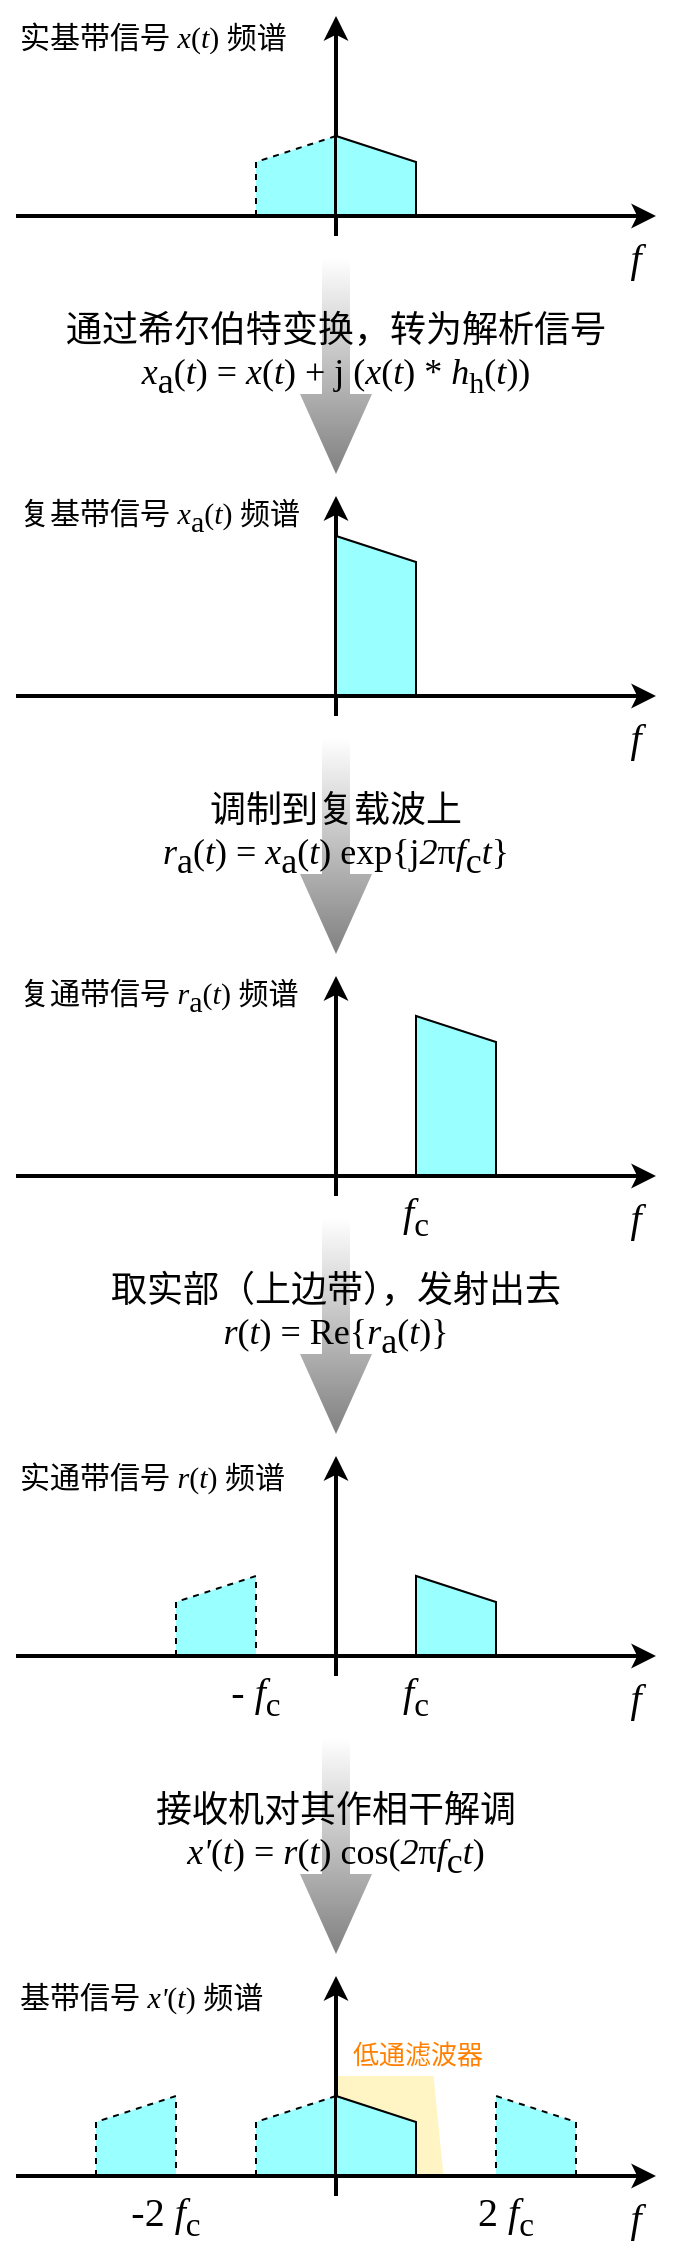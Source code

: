 <mxfile version="14.6.13" type="device"><diagram id="Xtb-bcIGNfhgCoxX-SYY" name="第 1 页"><mxGraphModel dx="1553" dy="866" grid="1" gridSize="10" guides="1" tooltips="1" connect="1" arrows="1" fold="1" page="1" pageScale="1" pageWidth="1920" pageHeight="1200" math="0" shadow="0"><root><mxCell id="0"/><mxCell id="1" parent="0"/><mxCell id="vq2lMkRm31CwVUD7Zat4-5" value="" style="shape=manualInput;whiteSpace=wrap;html=1;dashed=1;rotation=90;size=5;fillColor=#FFF4C3;strokeColor=none;" vertex="1" parent="1"><mxGeometry x="201.88" y="1048.13" width="50" height="53.75" as="geometry"/></mxCell><mxCell id="vq2lMkRm31CwVUD7Zat4-4" value="" style="shape=manualInput;whiteSpace=wrap;html=1;flipH=1;fillColor=#99FFFF;size=13;dashed=1;" vertex="1" parent="1"><mxGeometry x="280" y="1060" width="40" height="40" as="geometry"/></mxCell><mxCell id="vq2lMkRm31CwVUD7Zat4-3" value="" style="shape=manualInput;whiteSpace=wrap;html=1;fillColor=#99FFFF;size=13;dashed=1;" vertex="1" parent="1"><mxGeometry x="160" y="1060" width="40" height="40" as="geometry"/></mxCell><mxCell id="b_4k62rWYJWe7mgX25Ae-2" value="" style="shape=manualInput;whiteSpace=wrap;html=1;fillColor=#99FFFF;size=13;dashed=1;" parent="1" vertex="1"><mxGeometry x="160" y="80" width="40" height="40" as="geometry"/></mxCell><mxCell id="b_4k62rWYJWe7mgX25Ae-4" value="" style="endArrow=classic;html=1;strokeWidth=2;" parent="1" edge="1"><mxGeometry width="50" height="50" relative="1" as="geometry"><mxPoint x="200" y="130" as="sourcePoint"/><mxPoint x="200" y="20" as="targetPoint"/></mxGeometry></mxCell><mxCell id="b_4k62rWYJWe7mgX25Ae-6" value="" style="shape=manualInput;whiteSpace=wrap;html=1;flipH=1;fillColor=#99FFFF;size=13;" parent="1" vertex="1"><mxGeometry x="200" y="80" width="40" height="40" as="geometry"/></mxCell><mxCell id="b_4k62rWYJWe7mgX25Ae-3" value="" style="endArrow=classic;html=1;strokeWidth=2;" parent="1" edge="1"><mxGeometry width="50" height="50" relative="1" as="geometry"><mxPoint x="40" y="120" as="sourcePoint"/><mxPoint x="360" y="120" as="targetPoint"/></mxGeometry></mxCell><mxCell id="b_4k62rWYJWe7mgX25Ae-12" value="" style="endArrow=classic;html=1;strokeWidth=2;" parent="1" edge="1"><mxGeometry width="50" height="50" relative="1" as="geometry"><mxPoint x="200" y="370" as="sourcePoint"/><mxPoint x="200" y="260" as="targetPoint"/></mxGeometry></mxCell><mxCell id="b_4k62rWYJWe7mgX25Ae-13" value="" style="shape=manualInput;whiteSpace=wrap;html=1;flipH=1;fillColor=#99FFFF;size=13;" parent="1" vertex="1"><mxGeometry x="200" y="280" width="40" height="80" as="geometry"/></mxCell><mxCell id="b_4k62rWYJWe7mgX25Ae-14" value="" style="endArrow=classic;html=1;strokeWidth=2;" parent="1" edge="1"><mxGeometry width="50" height="50" relative="1" as="geometry"><mxPoint x="40" y="360" as="sourcePoint"/><mxPoint x="360" y="360" as="targetPoint"/></mxGeometry></mxCell><mxCell id="b_4k62rWYJWe7mgX25Ae-15" value="" style="endArrow=classic;html=1;strokeWidth=2;" parent="1" edge="1"><mxGeometry width="50" height="50" relative="1" as="geometry"><mxPoint x="200" y="610" as="sourcePoint"/><mxPoint x="200" y="500" as="targetPoint"/></mxGeometry></mxCell><mxCell id="b_4k62rWYJWe7mgX25Ae-16" value="" style="shape=manualInput;whiteSpace=wrap;html=1;flipH=1;fillColor=#99FFFF;size=13;" parent="1" vertex="1"><mxGeometry x="240" y="520" width="40" height="80" as="geometry"/></mxCell><mxCell id="b_4k62rWYJWe7mgX25Ae-17" value="" style="endArrow=classic;html=1;strokeWidth=2;" parent="1" edge="1"><mxGeometry width="50" height="50" relative="1" as="geometry"><mxPoint x="40" y="600" as="sourcePoint"/><mxPoint x="360" y="600" as="targetPoint"/></mxGeometry></mxCell><mxCell id="b_4k62rWYJWe7mgX25Ae-18" value="" style="endArrow=classic;html=1;strokeWidth=2;" parent="1" edge="1"><mxGeometry width="50" height="50" relative="1" as="geometry"><mxPoint x="200" y="850" as="sourcePoint"/><mxPoint x="200" y="740" as="targetPoint"/></mxGeometry></mxCell><mxCell id="b_4k62rWYJWe7mgX25Ae-21" value="" style="shape=manualInput;whiteSpace=wrap;html=1;flipH=1;fillColor=#99FFFF;size=13;" parent="1" vertex="1"><mxGeometry x="240" y="800" width="40" height="40" as="geometry"/></mxCell><mxCell id="b_4k62rWYJWe7mgX25Ae-22" value="" style="shape=manualInput;whiteSpace=wrap;html=1;fillColor=#99FFFF;size=13;dashed=1;" parent="1" vertex="1"><mxGeometry x="120" y="800" width="40" height="40" as="geometry"/></mxCell><mxCell id="b_4k62rWYJWe7mgX25Ae-20" value="" style="endArrow=classic;html=1;strokeWidth=2;" parent="1" edge="1"><mxGeometry width="50" height="50" relative="1" as="geometry"><mxPoint x="40" y="840" as="sourcePoint"/><mxPoint x="360" y="840" as="targetPoint"/></mxGeometry></mxCell><mxCell id="b_4k62rWYJWe7mgX25Ae-23" value="" style="endArrow=classic;html=1;strokeWidth=2;" parent="1" edge="1"><mxGeometry width="50" height="50" relative="1" as="geometry"><mxPoint x="200" y="1110" as="sourcePoint"/><mxPoint x="200" y="1000" as="targetPoint"/></mxGeometry></mxCell><mxCell id="b_4k62rWYJWe7mgX25Ae-24" value="" style="shape=manualInput;whiteSpace=wrap;html=1;flipH=1;fillColor=#99FFFF;size=13;" parent="1" vertex="1"><mxGeometry x="200" y="1060" width="40" height="40" as="geometry"/></mxCell><mxCell id="b_4k62rWYJWe7mgX25Ae-25" value="" style="shape=manualInput;whiteSpace=wrap;html=1;fillColor=#99FFFF;size=13;dashed=1;" parent="1" vertex="1"><mxGeometry x="80" y="1060" width="40" height="40" as="geometry"/></mxCell><mxCell id="b_4k62rWYJWe7mgX25Ae-26" value="" style="endArrow=classic;html=1;strokeWidth=2;" parent="1" edge="1"><mxGeometry width="50" height="50" relative="1" as="geometry"><mxPoint x="40" y="1100" as="sourcePoint"/><mxPoint x="360" y="1100" as="targetPoint"/></mxGeometry></mxCell><mxCell id="b_4k62rWYJWe7mgX25Ae-28" value="&lt;font face=&quot;Times New Roman&quot; size=&quot;1&quot;&gt;&lt;i style=&quot;font-size: 20px&quot;&gt;f&lt;/i&gt;&lt;/font&gt;" style="text;html=1;strokeColor=none;fillColor=none;align=center;verticalAlign=middle;whiteSpace=wrap;rounded=0;dashed=1;" parent="1" vertex="1"><mxGeometry x="340" y="130" width="20" height="20" as="geometry"/></mxCell><mxCell id="b_4k62rWYJWe7mgX25Ae-29" value="&lt;font face=&quot;Times New Roman&quot; size=&quot;1&quot;&gt;&lt;i style=&quot;font-size: 20px&quot;&gt;f&lt;/i&gt;&lt;/font&gt;" style="text;html=1;strokeColor=none;fillColor=none;align=center;verticalAlign=middle;whiteSpace=wrap;rounded=0;dashed=1;" parent="1" vertex="1"><mxGeometry x="340" y="610" width="20" height="20" as="geometry"/></mxCell><mxCell id="b_4k62rWYJWe7mgX25Ae-30" value="&lt;font face=&quot;Times New Roman&quot; size=&quot;1&quot;&gt;&lt;i style=&quot;font-size: 20px&quot;&gt;f&lt;/i&gt;&lt;/font&gt;" style="text;html=1;strokeColor=none;fillColor=none;align=center;verticalAlign=middle;whiteSpace=wrap;rounded=0;dashed=1;" parent="1" vertex="1"><mxGeometry x="340" y="370" width="20" height="20" as="geometry"/></mxCell><mxCell id="b_4k62rWYJWe7mgX25Ae-31" value="&lt;font face=&quot;Times New Roman&quot; size=&quot;1&quot;&gt;&lt;i style=&quot;font-size: 20px&quot;&gt;f&lt;/i&gt;&lt;/font&gt;" style="text;html=1;strokeColor=none;fillColor=none;align=center;verticalAlign=middle;whiteSpace=wrap;rounded=0;dashed=1;" parent="1" vertex="1"><mxGeometry x="340" y="850" width="20" height="20" as="geometry"/></mxCell><mxCell id="b_4k62rWYJWe7mgX25Ae-32" value="&lt;font face=&quot;Times New Roman&quot; size=&quot;1&quot;&gt;&lt;i style=&quot;font-size: 20px&quot;&gt;f&lt;/i&gt;&lt;/font&gt;" style="text;html=1;strokeColor=none;fillColor=none;align=center;verticalAlign=middle;whiteSpace=wrap;rounded=0;dashed=1;" parent="1" vertex="1"><mxGeometry x="340" y="1110" width="20" height="20" as="geometry"/></mxCell><mxCell id="b_4k62rWYJWe7mgX25Ae-33" value="&lt;font face=&quot;Times New Roman&quot; size=&quot;1&quot;&gt;&lt;span style=&quot;font-size: 20px&quot;&gt;&lt;i&gt;f&lt;/i&gt;&lt;sub&gt;c&lt;/sub&gt;&lt;/span&gt;&lt;/font&gt;" style="text;html=1;strokeColor=none;fillColor=none;align=center;verticalAlign=middle;whiteSpace=wrap;rounded=0;dashed=1;" parent="1" vertex="1"><mxGeometry x="230" y="610" width="20" height="20" as="geometry"/></mxCell><mxCell id="b_4k62rWYJWe7mgX25Ae-34" value="&lt;font face=&quot;Times New Roman&quot; size=&quot;1&quot;&gt;&lt;span style=&quot;font-size: 20px&quot;&gt;&lt;i&gt;f&lt;/i&gt;&lt;sub&gt;c&lt;/sub&gt;&lt;/span&gt;&lt;/font&gt;" style="text;html=1;strokeColor=none;fillColor=none;align=center;verticalAlign=middle;whiteSpace=wrap;rounded=0;dashed=1;" parent="1" vertex="1"><mxGeometry x="230" y="850" width="20" height="20" as="geometry"/></mxCell><mxCell id="b_4k62rWYJWe7mgX25Ae-35" value="&lt;font face=&quot;Times New Roman&quot; size=&quot;1&quot;&gt;&lt;span style=&quot;font-size: 20px&quot;&gt;- &lt;/span&gt;&lt;span style=&quot;font-size: 20px&quot;&gt;&lt;i&gt;f&lt;/i&gt;&lt;sub&gt;c&lt;/sub&gt;&lt;/span&gt;&lt;/font&gt;" style="text;html=1;strokeColor=none;fillColor=none;align=center;verticalAlign=middle;whiteSpace=wrap;rounded=0;dashed=1;" parent="1" vertex="1"><mxGeometry x="140" y="850" width="40" height="20" as="geometry"/></mxCell><mxCell id="b_4k62rWYJWe7mgX25Ae-36" value="&lt;font face=&quot;Times New Roman&quot; size=&quot;1&quot;&gt;&lt;span style=&quot;font-size: 20px&quot;&gt;-2&amp;nbsp;&lt;/span&gt;&lt;span style=&quot;font-size: 20px&quot;&gt;&lt;i&gt;f&lt;/i&gt;&lt;sub&gt;c&lt;/sub&gt;&lt;/span&gt;&lt;/font&gt;" style="text;html=1;strokeColor=none;fillColor=none;align=center;verticalAlign=middle;whiteSpace=wrap;rounded=0;dashed=1;" parent="1" vertex="1"><mxGeometry x="90" y="1110" width="50" height="20" as="geometry"/></mxCell><mxCell id="b_4k62rWYJWe7mgX25Ae-38" value="&lt;font face=&quot;Times New Roman&quot; style=&quot;font-size: 15px;&quot;&gt;&lt;span style=&quot;font-size: 15px;&quot;&gt;实基带信号 &lt;/span&gt;&lt;i style=&quot;font-size: 15px;&quot;&gt;x&lt;/i&gt;&lt;span style=&quot;font-size: 15px;&quot;&gt;(&lt;/span&gt;&lt;i style=&quot;font-size: 15px;&quot;&gt;t&lt;/i&gt;&lt;span style=&quot;font-size: 15px;&quot;&gt;) 频谱&lt;/span&gt;&lt;/font&gt;" style="text;html=1;strokeColor=none;fillColor=none;align=left;verticalAlign=middle;whiteSpace=wrap;rounded=0;dashed=1;fontSize=15;" parent="1" vertex="1"><mxGeometry x="40" y="20" width="190" height="20" as="geometry"/></mxCell><mxCell id="b_4k62rWYJWe7mgX25Ae-39" value="&lt;font face=&quot;Times New Roman&quot; style=&quot;font-size: 15px;&quot;&gt;&lt;span style=&quot;font-size: 15px;&quot;&gt;复基带信号 &lt;/span&gt;&lt;i style=&quot;font-size: 15px;&quot;&gt;x&lt;/i&gt;&lt;span style=&quot;font-size: 15px;&quot;&gt;&lt;sub style=&quot;font-size: 15px;&quot;&gt;a&lt;/sub&gt;&lt;/span&gt;&lt;span style=&quot;font-size: 15px;&quot;&gt;(&lt;/span&gt;&lt;i style=&quot;font-size: 15px;&quot;&gt;t&lt;/i&gt;&lt;span style=&quot;font-size: 15px;&quot;&gt;) 频谱&lt;/span&gt;&lt;/font&gt;" style="text;html=1;strokeColor=none;fillColor=none;align=left;verticalAlign=middle;whiteSpace=wrap;rounded=0;dashed=1;fontSize=15;" parent="1" vertex="1"><mxGeometry x="40" y="260" width="220" height="20" as="geometry"/></mxCell><mxCell id="b_4k62rWYJWe7mgX25Ae-40" value="&lt;font face=&quot;Times New Roman&quot; style=&quot;font-size: 15px;&quot;&gt;&lt;span style=&quot;font-size: 15px;&quot;&gt;复通带信号 &lt;/span&gt;&lt;i style=&quot;font-size: 15px;&quot;&gt;r&lt;/i&gt;&lt;span style=&quot;font-size: 15px;&quot;&gt;&lt;sub style=&quot;font-size: 15px;&quot;&gt;a&lt;/sub&gt;&lt;/span&gt;&lt;span style=&quot;font-size: 15px;&quot;&gt;(&lt;/span&gt;&lt;i style=&quot;font-size: 15px;&quot;&gt;t&lt;/i&gt;&lt;span style=&quot;font-size: 15px;&quot;&gt;) 频谱&lt;/span&gt;&lt;/font&gt;" style="text;html=1;strokeColor=none;fillColor=none;align=left;verticalAlign=middle;whiteSpace=wrap;rounded=0;dashed=1;fontSize=15;" parent="1" vertex="1"><mxGeometry x="40" y="500" width="220" height="20" as="geometry"/></mxCell><mxCell id="b_4k62rWYJWe7mgX25Ae-41" value="&lt;font face=&quot;Times New Roman&quot; style=&quot;font-size: 15px;&quot;&gt;&lt;span style=&quot;font-size: 15px;&quot;&gt;实通带信号 &lt;/span&gt;&lt;i style=&quot;font-size: 15px;&quot;&gt;r&lt;/i&gt;&lt;span style=&quot;font-size: 15px;&quot;&gt;(&lt;/span&gt;&lt;i style=&quot;font-size: 15px;&quot;&gt;t&lt;/i&gt;&lt;span style=&quot;font-size: 15px;&quot;&gt;) 频谱&lt;/span&gt;&lt;/font&gt;" style="text;html=1;strokeColor=none;fillColor=none;align=left;verticalAlign=middle;whiteSpace=wrap;rounded=0;dashed=1;fontSize=15;" parent="1" vertex="1"><mxGeometry x="40" y="740" width="220" height="20" as="geometry"/></mxCell><mxCell id="b_4k62rWYJWe7mgX25Ae-42" value="&lt;font face=&quot;Times New Roman&quot; style=&quot;font-size: 15px;&quot;&gt;&lt;span style=&quot;font-size: 15px;&quot;&gt;基带信号 &lt;/span&gt;&lt;i style=&quot;font-size: 15px;&quot;&gt;x&lt;/i&gt;&lt;span style=&quot;font-size: 15px;&quot;&gt;&lt;i style=&quot;font-size: 15px;&quot;&gt;'&lt;/i&gt;&lt;/span&gt;&lt;span style=&quot;font-size: 15px;&quot;&gt;(&lt;/span&gt;&lt;i style=&quot;font-size: 15px;&quot;&gt;t&lt;/i&gt;&lt;span style=&quot;font-size: 15px;&quot;&gt;) 频谱&lt;/span&gt;&lt;/font&gt;" style="text;html=1;strokeColor=none;fillColor=none;align=left;verticalAlign=middle;whiteSpace=wrap;rounded=0;dashed=1;fontSize=15;" parent="1" vertex="1"><mxGeometry x="40" y="1000" width="220" height="20" as="geometry"/></mxCell><mxCell id="b_4k62rWYJWe7mgX25Ae-44" value="" style="shape=flexArrow;endArrow=classic;html=1;strokeWidth=2;fillColor=#ffffff;strokeColor=none;gradientDirection=south;width=13;endSize=12.67;gradientColor=#808080;" parent="1" edge="1"><mxGeometry width="50" height="50" relative="1" as="geometry"><mxPoint x="200" y="620" as="sourcePoint"/><mxPoint x="200" y="730" as="targetPoint"/></mxGeometry></mxCell><mxCell id="b_4k62rWYJWe7mgX25Ae-45" value="&lt;font face=&quot;Times New Roman&quot; style=&quot;font-size: 18px&quot;&gt;取实部（上边带），发射出去&lt;br&gt;&lt;div style=&quot;text-align: center&quot;&gt;&lt;i style=&quot;font-family: &amp;#34;times new roman&amp;#34; ; text-align: left&quot;&gt;r&lt;/i&gt;&lt;span style=&quot;font-family: &amp;#34;times new roman&amp;#34; ; text-align: left&quot;&gt;(&lt;/span&gt;&lt;i style=&quot;font-family: &amp;#34;times new roman&amp;#34; ; text-align: left&quot;&gt;t&lt;/i&gt;&lt;span style=&quot;font-family: &amp;#34;times new roman&amp;#34; ; text-align: left&quot;&gt;) = Re{&lt;/span&gt;&lt;i style=&quot;font-family: &amp;#34;times new roman&amp;#34; ; text-align: left&quot;&gt;r&lt;/i&gt;&lt;span style=&quot;font-family: &amp;#34;times new roman&amp;#34; ; text-align: left&quot;&gt;&lt;sub style=&quot;font-size: 18px&quot;&gt;a&lt;/sub&gt;&lt;/span&gt;&lt;span style=&quot;font-family: &amp;#34;times new roman&amp;#34; ; text-align: left&quot;&gt;(&lt;/span&gt;&lt;i style=&quot;font-family: &amp;#34;times new roman&amp;#34; ; text-align: left&quot;&gt;t&lt;/i&gt;&lt;span style=&quot;font-family: &amp;#34;times new roman&amp;#34; ; text-align: left&quot;&gt;)&lt;/span&gt;&lt;span style=&quot;font-family: &amp;#34;times new roman&amp;#34; ; text-align: left&quot;&gt;}&lt;/span&gt;&lt;/div&gt;&lt;/font&gt;" style="text;html=1;strokeColor=none;fillColor=none;align=center;verticalAlign=middle;whiteSpace=wrap;rounded=0;dashed=1;fontSize=18;" parent="1" vertex="1"><mxGeometry x="40" y="660" width="320" height="20" as="geometry"/></mxCell><mxCell id="b_4k62rWYJWe7mgX25Ae-47" value="" style="shape=flexArrow;endArrow=classic;html=1;strokeWidth=2;fillColor=#ffffff;strokeColor=none;gradientDirection=south;width=13;endSize=12.67;gradientColor=#808080;" parent="1" edge="1"><mxGeometry width="50" height="50" relative="1" as="geometry"><mxPoint x="200" y="380" as="sourcePoint"/><mxPoint x="200" y="490" as="targetPoint"/></mxGeometry></mxCell><mxCell id="b_4k62rWYJWe7mgX25Ae-48" value="&lt;font face=&quot;Times New Roman&quot; style=&quot;font-size: 18px&quot;&gt;&lt;span style=&quot;font-size: 18px&quot;&gt;调制到复载波上&lt;br&gt;&lt;div style=&quot;text-align: center&quot;&gt;&lt;i style=&quot;font-family: &amp;#34;times new roman&amp;#34; ; text-align: left&quot;&gt;r&lt;/i&gt;&lt;span style=&quot;font-family: &amp;#34;times new roman&amp;#34; ; text-align: left&quot;&gt;&lt;sub style=&quot;font-size: 18px&quot;&gt;a&lt;/sub&gt;&lt;/span&gt;&lt;span style=&quot;font-family: &amp;#34;times new roman&amp;#34; ; text-align: left&quot;&gt;(&lt;/span&gt;&lt;i style=&quot;font-family: &amp;#34;times new roman&amp;#34; ; text-align: left&quot;&gt;t&lt;/i&gt;&lt;span style=&quot;font-family: &amp;#34;times new roman&amp;#34; ; text-align: left&quot;&gt;) =&amp;nbsp;&lt;/span&gt;&lt;i style=&quot;font-family: &amp;#34;times new roman&amp;#34; ; text-align: left&quot;&gt;x&lt;/i&gt;&lt;span style=&quot;font-family: &amp;#34;times new roman&amp;#34; ; text-align: left&quot;&gt;&lt;sub style=&quot;font-size: 18px&quot;&gt;a&lt;/sub&gt;&lt;/span&gt;&lt;span style=&quot;font-family: &amp;#34;times new roman&amp;#34; ; text-align: left&quot;&gt;(&lt;/span&gt;&lt;i style=&quot;font-family: &amp;#34;times new roman&amp;#34; ; text-align: left&quot;&gt;t&lt;/i&gt;&lt;span style=&quot;font-family: &amp;#34;times new roman&amp;#34; ; text-align: left&quot;&gt;)&amp;nbsp;&lt;/span&gt;&lt;font face=&quot;Times New Roman&quot;&gt;exp{j&lt;i&gt;2&lt;/i&gt;π&lt;i&gt;f&lt;/i&gt;&lt;sub style=&quot;font-size: 18px&quot;&gt;c&lt;/sub&gt;&lt;i&gt;t&lt;/i&gt;}&lt;/font&gt;&lt;/div&gt;&lt;/span&gt;&lt;/font&gt;" style="text;html=1;strokeColor=none;fillColor=none;align=center;verticalAlign=middle;whiteSpace=wrap;rounded=0;dashed=1;fontSize=18;fontStyle=0" parent="1" vertex="1"><mxGeometry x="40" y="420" width="320" height="20" as="geometry"/></mxCell><mxCell id="b_4k62rWYJWe7mgX25Ae-50" value="" style="shape=flexArrow;endArrow=classic;html=1;strokeWidth=2;fillColor=#ffffff;strokeColor=none;gradientDirection=south;width=13;endSize=12.67;gradientColor=#808080;" parent="1" edge="1"><mxGeometry width="50" height="50" relative="1" as="geometry"><mxPoint x="200" y="140" as="sourcePoint"/><mxPoint x="200" y="250" as="targetPoint"/></mxGeometry></mxCell><mxCell id="b_4k62rWYJWe7mgX25Ae-51" value="&lt;font face=&quot;Times New Roman&quot; style=&quot;font-size: 18px&quot;&gt;&lt;span style=&quot;font-size: 18px&quot;&gt;通过希尔伯特变换，转为解析信号&lt;br&gt;&lt;div style=&quot;text-align: center&quot;&gt;&lt;i style=&quot;font-family: &amp;#34;times new roman&amp;#34; ; text-align: left&quot;&gt;x&lt;/i&gt;&lt;span style=&quot;font-family: &amp;#34;times new roman&amp;#34; ; text-align: left&quot;&gt;&lt;sub style=&quot;font-size: 18px&quot;&gt;a&lt;/sub&gt;&lt;/span&gt;&lt;span style=&quot;font-family: &amp;#34;times new roman&amp;#34; ; text-align: left&quot;&gt;(&lt;/span&gt;&lt;i style=&quot;font-family: &amp;#34;times new roman&amp;#34; ; text-align: left&quot;&gt;t&lt;/i&gt;&lt;span style=&quot;font-family: &amp;#34;times new roman&amp;#34; ; text-align: left&quot;&gt;) =&amp;nbsp;&lt;/span&gt;&lt;i style=&quot;font-family: &amp;#34;times new roman&amp;#34; ; text-align: left&quot;&gt;x&lt;/i&gt;&lt;span style=&quot;font-family: &amp;#34;times new roman&amp;#34; ; text-align: left&quot;&gt;(&lt;/span&gt;&lt;i style=&quot;font-family: &amp;#34;times new roman&amp;#34; ; text-align: left&quot;&gt;t&lt;/i&gt;&lt;span style=&quot;font-family: &amp;#34;times new roman&amp;#34; ; text-align: left&quot;&gt;) &lt;/span&gt;&lt;span style=&quot;font-family: &amp;#34;helvetica&amp;#34; ; text-align: left&quot;&gt;&lt;font face=&quot;Times New Roman&quot;&gt;+ j (&lt;i&gt;x&lt;/i&gt;(&lt;i&gt;t&lt;/i&gt;) * &lt;i&gt;h&lt;/i&gt;&lt;sub&gt;h&lt;/sub&gt;(&lt;i&gt;t&lt;/i&gt;))&lt;/font&gt;&lt;/span&gt;&lt;/div&gt;&lt;/span&gt;&lt;/font&gt;" style="text;html=1;strokeColor=none;fillColor=none;align=center;verticalAlign=middle;whiteSpace=wrap;rounded=0;dashed=1;fontSize=18;fontStyle=0" parent="1" vertex="1"><mxGeometry x="40" y="180" width="320" height="20" as="geometry"/></mxCell><mxCell id="b_4k62rWYJWe7mgX25Ae-52" value="" style="shape=flexArrow;endArrow=classic;html=1;strokeWidth=2;fillColor=#ffffff;strokeColor=none;gradientDirection=south;width=13;endSize=12.67;gradientColor=#808080;" parent="1" edge="1"><mxGeometry width="50" height="50" relative="1" as="geometry"><mxPoint x="200" y="880" as="sourcePoint"/><mxPoint x="200" y="990" as="targetPoint"/></mxGeometry></mxCell><mxCell id="b_4k62rWYJWe7mgX25Ae-54" value="&lt;font face=&quot;Times New Roman&quot; style=&quot;font-size: 18px&quot;&gt;&lt;span style=&quot;font-size: 18px&quot;&gt;接收机对其作相干解调&lt;br&gt;&lt;div style=&quot;text-align: center&quot;&gt;&lt;i style=&quot;font-family: &amp;#34;times new roman&amp;#34; ; text-align: left&quot;&gt;x'&lt;/i&gt;&lt;span style=&quot;font-family: &amp;#34;times new roman&amp;#34; ; text-align: left&quot;&gt;(&lt;/span&gt;&lt;i style=&quot;font-family: &amp;#34;times new roman&amp;#34; ; text-align: left&quot;&gt;t&lt;/i&gt;&lt;span style=&quot;font-family: &amp;#34;times new roman&amp;#34; ; text-align: left&quot;&gt;) = &lt;i&gt;r&lt;/i&gt;&lt;/span&gt;&lt;span style=&quot;font-family: &amp;#34;times new roman&amp;#34; ; text-align: left&quot;&gt;(&lt;/span&gt;&lt;i style=&quot;font-family: &amp;#34;times new roman&amp;#34; ; text-align: left&quot;&gt;t&lt;/i&gt;&lt;span style=&quot;font-family: &amp;#34;times new roman&amp;#34; ; text-align: left&quot;&gt;)&amp;nbsp;&lt;/span&gt;&lt;font face=&quot;Times New Roman&quot;&gt;cos(&lt;i&gt;2&lt;/i&gt;π&lt;i&gt;f&lt;/i&gt;&lt;sub style=&quot;font-size: 18px&quot;&gt;c&lt;/sub&gt;&lt;i&gt;t&lt;/i&gt;)&lt;/font&gt;&lt;/div&gt;&lt;/span&gt;&lt;/font&gt;" style="text;html=1;strokeColor=none;fillColor=none;align=center;verticalAlign=middle;whiteSpace=wrap;rounded=0;dashed=1;fontSize=18;fontStyle=0" parent="1" vertex="1"><mxGeometry x="40" y="920" width="320" height="20" as="geometry"/></mxCell><mxCell id="vq2lMkRm31CwVUD7Zat4-6" value="低通滤波器" style="text;html=1;strokeColor=none;fillColor=none;align=center;verticalAlign=middle;whiteSpace=wrap;rounded=0;dashed=1;fontSize=13;fontColor=#FF8000;" vertex="1" parent="1"><mxGeometry x="201.88" y="1030" width="78.12" height="18.13" as="geometry"/></mxCell><mxCell id="vq2lMkRm31CwVUD7Zat4-7" value="&lt;font face=&quot;Times New Roman&quot; size=&quot;1&quot;&gt;&lt;span style=&quot;font-size: 20px&quot;&gt;2&amp;nbsp;&lt;/span&gt;&lt;span style=&quot;font-size: 20px&quot;&gt;&lt;i&gt;f&lt;/i&gt;&lt;sub&gt;c&lt;/sub&gt;&lt;/span&gt;&lt;/font&gt;" style="text;html=1;strokeColor=none;fillColor=none;align=center;verticalAlign=middle;whiteSpace=wrap;rounded=0;dashed=1;" vertex="1" parent="1"><mxGeometry x="260" y="1110" width="50" height="20" as="geometry"/></mxCell></root></mxGraphModel></diagram></mxfile>